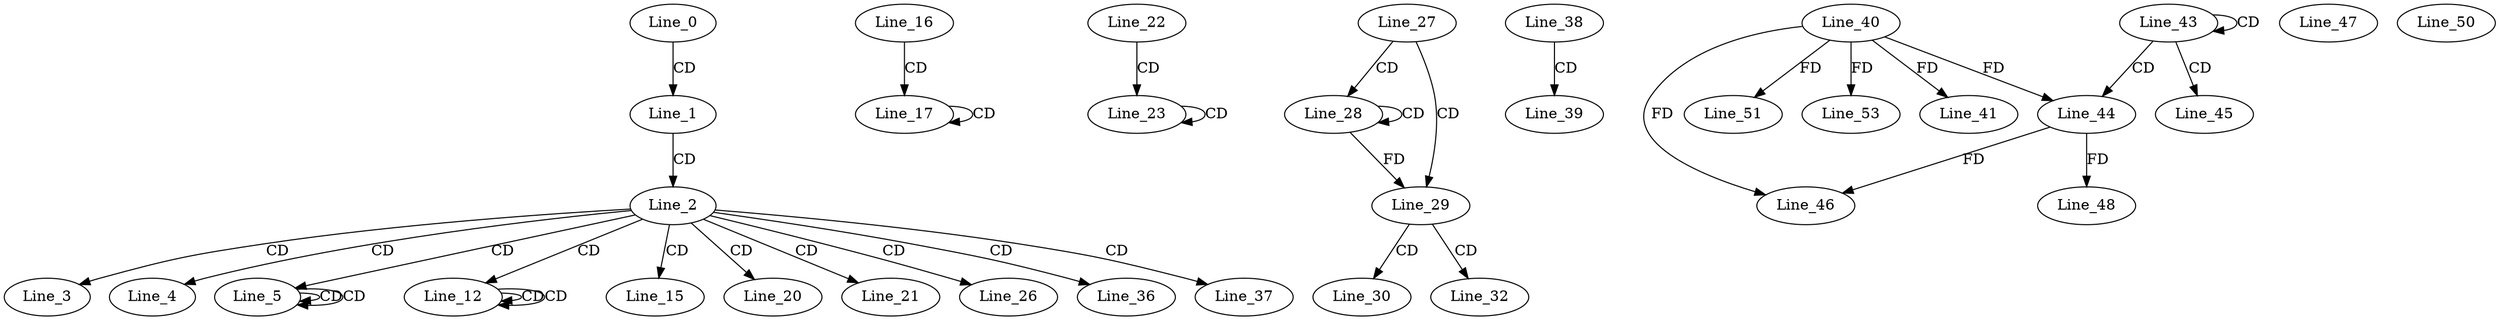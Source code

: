digraph G {
  Line_0;
  Line_1;
  Line_2;
  Line_3;
  Line_4;
  Line_5;
  Line_5;
  Line_5;
  Line_12;
  Line_12;
  Line_12;
  Line_12;
  Line_12;
  Line_15;
  Line_16;
  Line_17;
  Line_17;
  Line_20;
  Line_21;
  Line_22;
  Line_23;
  Line_23;
  Line_26;
  Line_27;
  Line_28;
  Line_28;
  Line_29;
  Line_30;
  Line_32;
  Line_36;
  Line_37;
  Line_38;
  Line_39;
  Line_40;
  Line_41;
  Line_43;
  Line_43;
  Line_44;
  Line_44;
  Line_45;
  Line_46;
  Line_46;
  Line_47;
  Line_47;
  Line_48;
  Line_50;
  Line_51;
  Line_53;
  Line_0 -> Line_1 [ label="CD" ];
  Line_1 -> Line_2 [ label="CD" ];
  Line_2 -> Line_3 [ label="CD" ];
  Line_2 -> Line_4 [ label="CD" ];
  Line_2 -> Line_5 [ label="CD" ];
  Line_5 -> Line_5 [ label="CD" ];
  Line_5 -> Line_5 [ label="CD" ];
  Line_2 -> Line_12 [ label="CD" ];
  Line_12 -> Line_12 [ label="CD" ];
  Line_12 -> Line_12 [ label="CD" ];
  Line_2 -> Line_15 [ label="CD" ];
  Line_16 -> Line_17 [ label="CD" ];
  Line_17 -> Line_17 [ label="CD" ];
  Line_2 -> Line_20 [ label="CD" ];
  Line_2 -> Line_21 [ label="CD" ];
  Line_22 -> Line_23 [ label="CD" ];
  Line_23 -> Line_23 [ label="CD" ];
  Line_2 -> Line_26 [ label="CD" ];
  Line_27 -> Line_28 [ label="CD" ];
  Line_28 -> Line_28 [ label="CD" ];
  Line_27 -> Line_29 [ label="CD" ];
  Line_28 -> Line_29 [ label="FD" ];
  Line_29 -> Line_30 [ label="CD" ];
  Line_29 -> Line_32 [ label="CD" ];
  Line_2 -> Line_36 [ label="CD" ];
  Line_2 -> Line_37 [ label="CD" ];
  Line_38 -> Line_39 [ label="CD" ];
  Line_40 -> Line_41 [ label="FD" ];
  Line_43 -> Line_43 [ label="CD" ];
  Line_43 -> Line_44 [ label="CD" ];
  Line_40 -> Line_44 [ label="FD" ];
  Line_43 -> Line_45 [ label="CD" ];
  Line_40 -> Line_46 [ label="FD" ];
  Line_44 -> Line_46 [ label="FD" ];
  Line_44 -> Line_48 [ label="FD" ];
  Line_40 -> Line_51 [ label="FD" ];
  Line_40 -> Line_53 [ label="FD" ];
}
